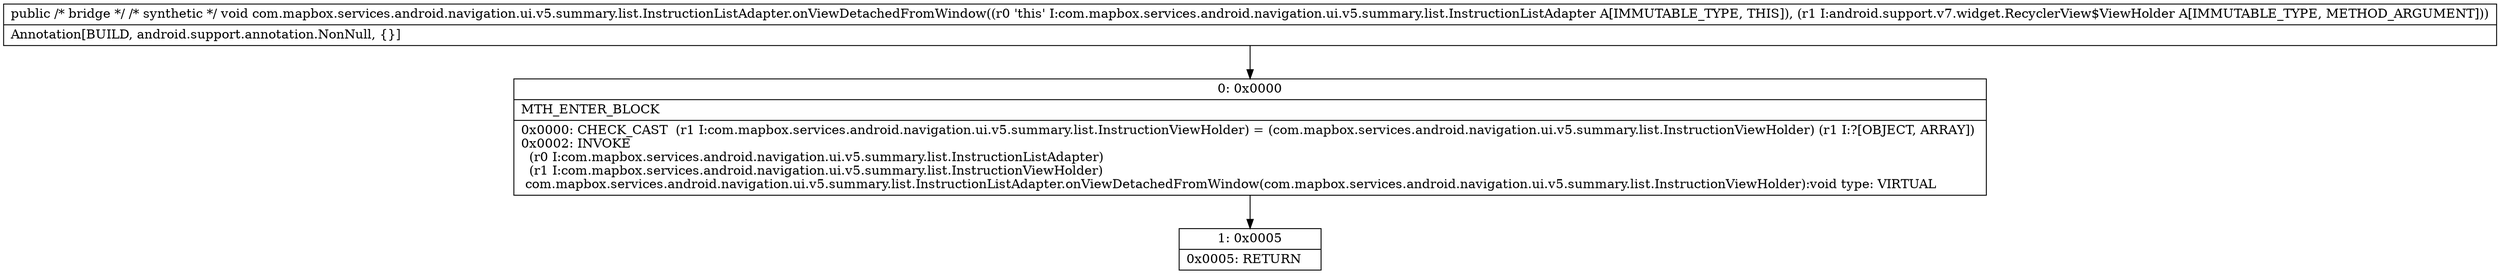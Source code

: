 digraph "CFG forcom.mapbox.services.android.navigation.ui.v5.summary.list.InstructionListAdapter.onViewDetachedFromWindow(Landroid\/support\/v7\/widget\/RecyclerView$ViewHolder;)V" {
Node_0 [shape=record,label="{0\:\ 0x0000|MTH_ENTER_BLOCK\l|0x0000: CHECK_CAST  (r1 I:com.mapbox.services.android.navigation.ui.v5.summary.list.InstructionViewHolder) = (com.mapbox.services.android.navigation.ui.v5.summary.list.InstructionViewHolder) (r1 I:?[OBJECT, ARRAY]) \l0x0002: INVOKE  \l  (r0 I:com.mapbox.services.android.navigation.ui.v5.summary.list.InstructionListAdapter)\l  (r1 I:com.mapbox.services.android.navigation.ui.v5.summary.list.InstructionViewHolder)\l com.mapbox.services.android.navigation.ui.v5.summary.list.InstructionListAdapter.onViewDetachedFromWindow(com.mapbox.services.android.navigation.ui.v5.summary.list.InstructionViewHolder):void type: VIRTUAL \l}"];
Node_1 [shape=record,label="{1\:\ 0x0005|0x0005: RETURN   \l}"];
MethodNode[shape=record,label="{public \/* bridge *\/ \/* synthetic *\/ void com.mapbox.services.android.navigation.ui.v5.summary.list.InstructionListAdapter.onViewDetachedFromWindow((r0 'this' I:com.mapbox.services.android.navigation.ui.v5.summary.list.InstructionListAdapter A[IMMUTABLE_TYPE, THIS]), (r1 I:android.support.v7.widget.RecyclerView$ViewHolder A[IMMUTABLE_TYPE, METHOD_ARGUMENT]))  | Annotation[BUILD, android.support.annotation.NonNull, \{\}]\l}"];
MethodNode -> Node_0;
Node_0 -> Node_1;
}

